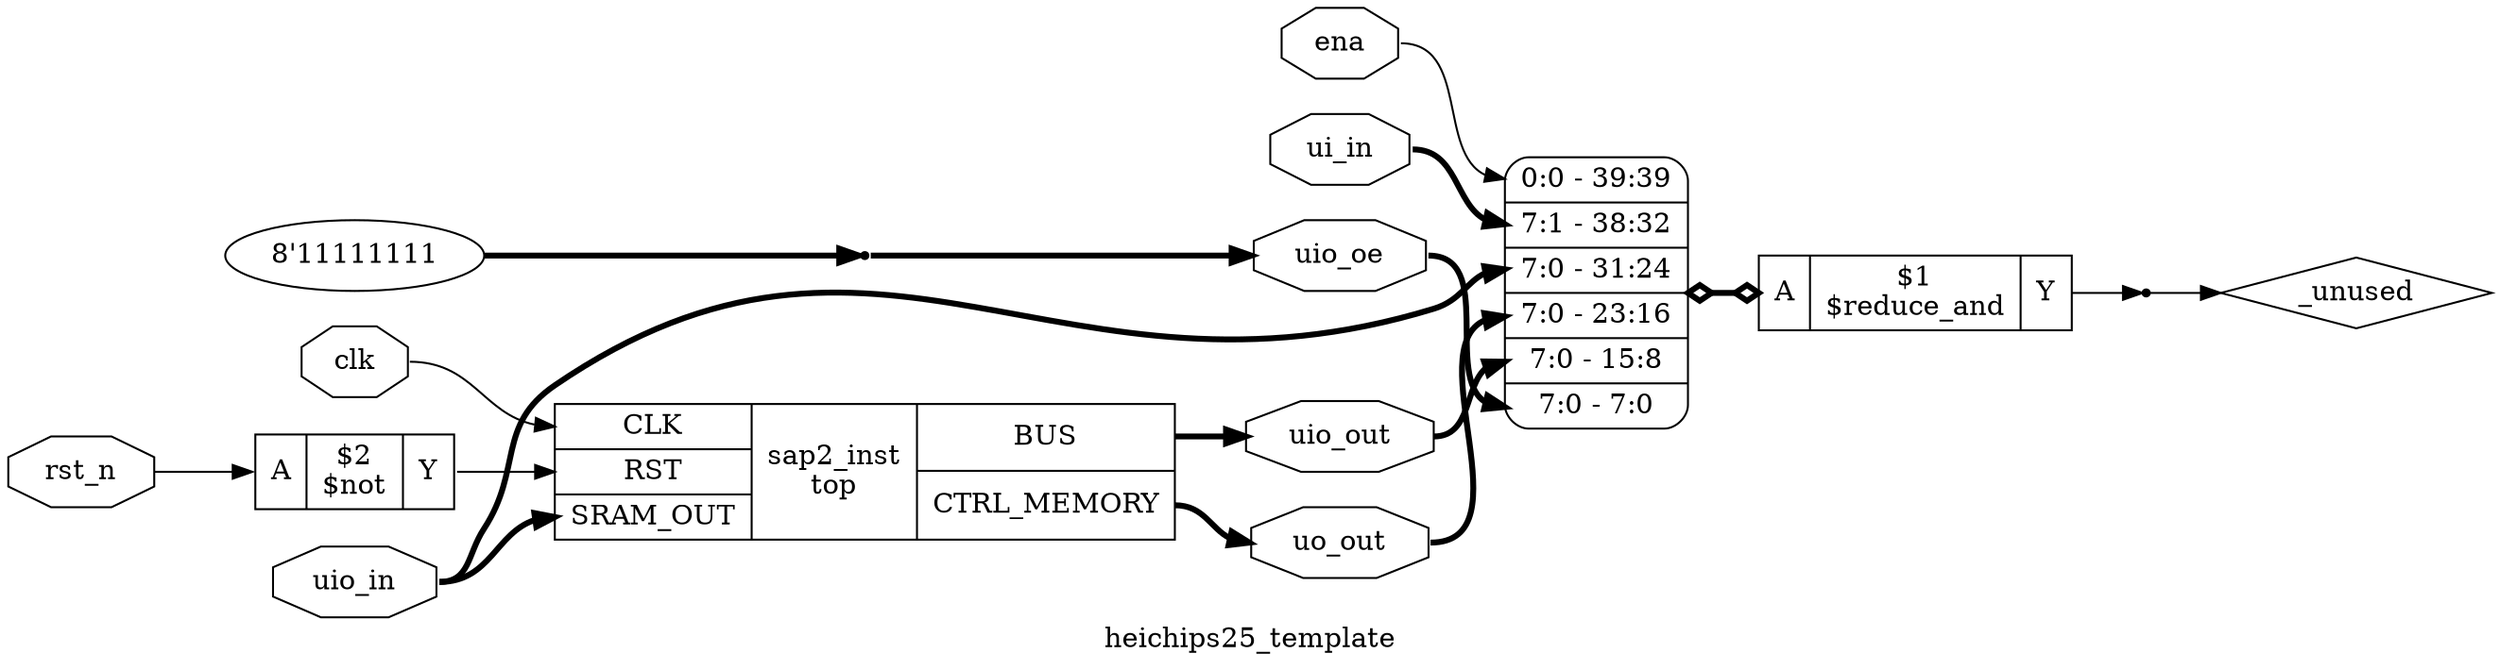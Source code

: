 digraph "heichips25_template" {
label="heichips25_template";
rankdir="LR";
remincross=true;
n3 [ shape=diamond, label="_unused", color="black", fontcolor="black"];
n4 [ shape=octagon, label="rst_n", color="black", fontcolor="black"];
n5 [ shape=octagon, label="clk", color="black", fontcolor="black"];
n6 [ shape=octagon, label="ena", color="black", fontcolor="black"];
n7 [ shape=octagon, label="uio_oe", color="black", fontcolor="black"];
n8 [ shape=octagon, label="uio_out", color="black", fontcolor="black"];
n9 [ shape=octagon, label="uio_in", color="black", fontcolor="black"];
n10 [ shape=octagon, label="uo_out", color="black", fontcolor="black"];
n11 [ shape=octagon, label="ui_in", color="black", fontcolor="black"];
c14 [ shape=record, label="{{<p12> A}|$2\n$not|{<p13> Y}}",  ];
c20 [ shape=record, label="{{<p15> CLK|<p16> RST|<p17> SRAM_OUT}|sap2_inst\ntop|{<p18> BUS|<p19> CTRL_MEMORY}}",  ];
c21 [ shape=record, label="{{<p12> A}|$1\n$reduce_and|{<p13> Y}}",  ];
x0 [ shape=record, style=rounded, label="<s5> 0:0 - 39:39 |<s4> 7:1 - 38:32 |<s3> 7:0 - 31:24 |<s2> 7:0 - 23:16 |<s1> 7:0 - 15:8 |<s0> 7:0 - 7:0 ", color="black", fontcolor="black" ];
x0:e -> c21:p12:w [arrowhead=odiamond, arrowtail=odiamond, dir=both, color="black", fontcolor="black", style="setlinewidth(3)", label=""];
x1 [shape=point, ];
v2 [ label="8'11111111" ];
x3 [shape=point, ];
c14:p13:e -> c20:p16:w [color="black", fontcolor="black", label=""];
c20:p19:e -> n10:w [color="black", fontcolor="black", style="setlinewidth(3)", label=""];
n10:e -> x0:s2:w [color="black", fontcolor="black", style="setlinewidth(3)", label=""];
n11:e -> x0:s4:w [color="black", fontcolor="black", style="setlinewidth(3)", label=""];
c21:p13:e -> x1:w [color="black", fontcolor="black", label=""];
x1:e -> n3:w [color="black", fontcolor="black", label=""];
n4:e -> c14:p12:w [color="black", fontcolor="black", label=""];
n5:e -> c20:p15:w [color="black", fontcolor="black", label=""];
n6:e -> x0:s5:w [color="black", fontcolor="black", label=""];
x3:e -> n7:w [color="black", fontcolor="black", style="setlinewidth(3)", label=""];
n7:e -> x0:s0:w [color="black", fontcolor="black", style="setlinewidth(3)", label=""];
c20:p18:e -> n8:w [color="black", fontcolor="black", style="setlinewidth(3)", label=""];
n8:e -> x0:s1:w [color="black", fontcolor="black", style="setlinewidth(3)", label=""];
n9:e -> c20:p17:w [color="black", fontcolor="black", style="setlinewidth(3)", label=""];
n9:e -> x0:s3:w [color="black", fontcolor="black", style="setlinewidth(3)", label=""];
v2:e -> x3:w [color="black", fontcolor="black", style="setlinewidth(3)", label=""];
}
